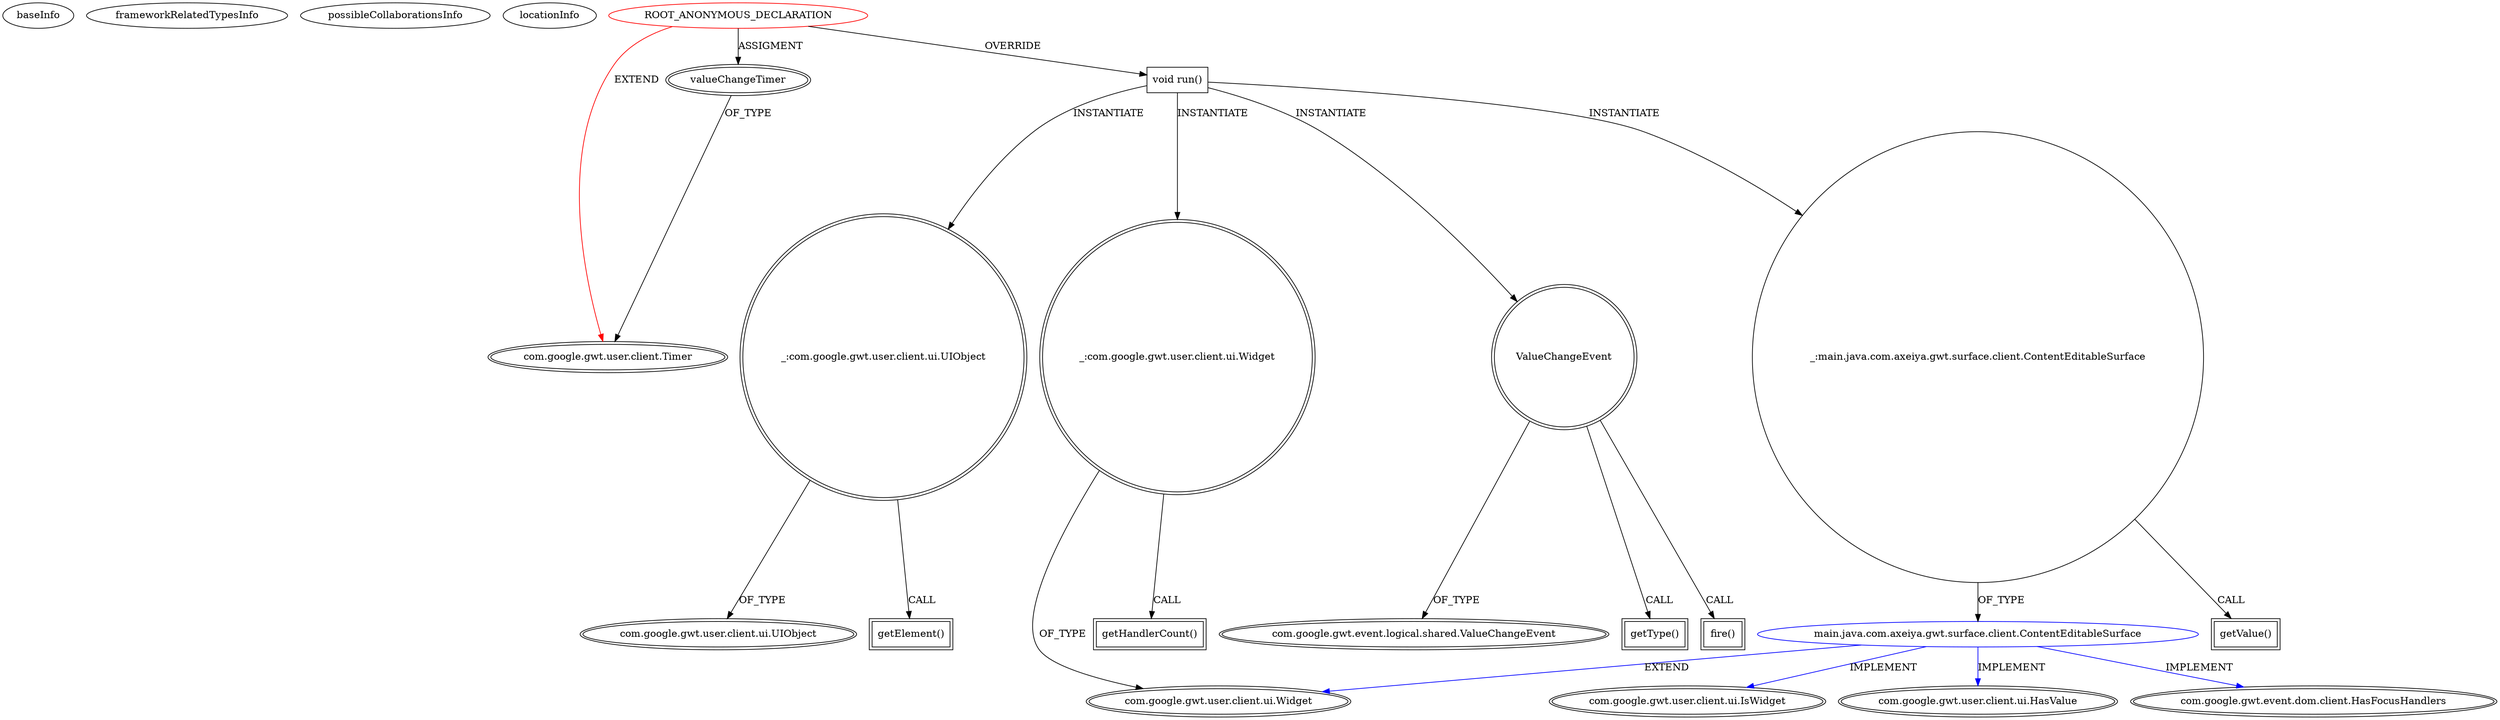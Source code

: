digraph {
baseInfo[graphId=1182,category="extension_graph",isAnonymous=true,possibleRelation=true]
frameworkRelatedTypesInfo[0="com.google.gwt.user.client.Timer"]
possibleCollaborationsInfo[0="1182~OVERRIDING_METHOD_DECLARATION-METHOD_CALL-~com.google.gwt.user.client.Timer ~com.google.gwt.user.client.ui.Widget com.google.gwt.user.client.ui.IsWidget com.google.gwt.user.client.ui.HasValue com.google.gwt.event.dom.client.HasFocusHandlers ~true~false"]
locationInfo[projectName="dapicard-gwt-surface",filePath="/dapicard-gwt-surface/gwt-surface-master/gwt-surface/src/main/java/com/axeiya/gwt/surface/client/ContentEditableSurface.java",contextSignature="ContentEditableSurface",graphId="1182"]
0[label="ROOT_ANONYMOUS_DECLARATION",vertexType="ROOT_ANONYMOUS_DECLARATION",isFrameworkType=false,color=red]
1[label="com.google.gwt.user.client.Timer",vertexType="FRAMEWORK_CLASS_TYPE",isFrameworkType=true,peripheries=2]
2[label="valueChangeTimer",vertexType="OUTSIDE_VARIABLE_EXPRESION",isFrameworkType=true,peripheries=2]
4[label="void run()",vertexType="OVERRIDING_METHOD_DECLARATION",isFrameworkType=false,shape=box]
5[label="_:com.google.gwt.user.client.ui.UIObject",vertexType="VARIABLE_EXPRESION",isFrameworkType=true,peripheries=2,shape=circle]
7[label="com.google.gwt.user.client.ui.UIObject",vertexType="FRAMEWORK_CLASS_TYPE",isFrameworkType=true,peripheries=2]
6[label="getElement()",vertexType="INSIDE_CALL",isFrameworkType=true,peripheries=2,shape=box]
8[label="_:com.google.gwt.user.client.ui.Widget",vertexType="VARIABLE_EXPRESION",isFrameworkType=true,peripheries=2,shape=circle]
10[label="com.google.gwt.user.client.ui.Widget",vertexType="FRAMEWORK_CLASS_TYPE",isFrameworkType=true,peripheries=2]
9[label="getHandlerCount()",vertexType="INSIDE_CALL",isFrameworkType=true,peripheries=2,shape=box]
11[label="ValueChangeEvent",vertexType="VARIABLE_EXPRESION",isFrameworkType=true,peripheries=2,shape=circle]
13[label="com.google.gwt.event.logical.shared.ValueChangeEvent",vertexType="FRAMEWORK_CLASS_TYPE",isFrameworkType=true,peripheries=2]
12[label="getType()",vertexType="INSIDE_CALL",isFrameworkType=true,peripheries=2,shape=box]
14[label="_:main.java.com.axeiya.gwt.surface.client.ContentEditableSurface",vertexType="VARIABLE_EXPRESION",isFrameworkType=false,shape=circle]
16[label="main.java.com.axeiya.gwt.surface.client.ContentEditableSurface",vertexType="REFERENCE_CLIENT_CLASS_DECLARATION",isFrameworkType=false,color=blue]
18[label="com.google.gwt.user.client.ui.IsWidget",vertexType="FRAMEWORK_INTERFACE_TYPE",isFrameworkType=true,peripheries=2]
19[label="com.google.gwt.user.client.ui.HasValue",vertexType="FRAMEWORK_INTERFACE_TYPE",isFrameworkType=true,peripheries=2]
20[label="com.google.gwt.event.dom.client.HasFocusHandlers",vertexType="FRAMEWORK_INTERFACE_TYPE",isFrameworkType=true,peripheries=2]
15[label="getValue()",vertexType="INSIDE_CALL",isFrameworkType=true,peripheries=2,shape=box]
22[label="fire()",vertexType="INSIDE_CALL",isFrameworkType=true,peripheries=2,shape=box]
0->1[label="EXTEND",color=red]
0->2[label="ASSIGMENT"]
2->1[label="OF_TYPE"]
0->4[label="OVERRIDE"]
4->5[label="INSTANTIATE"]
5->7[label="OF_TYPE"]
5->6[label="CALL"]
4->8[label="INSTANTIATE"]
8->10[label="OF_TYPE"]
8->9[label="CALL"]
4->11[label="INSTANTIATE"]
11->13[label="OF_TYPE"]
11->12[label="CALL"]
4->14[label="INSTANTIATE"]
16->10[label="EXTEND",color=blue]
16->18[label="IMPLEMENT",color=blue]
16->19[label="IMPLEMENT",color=blue]
16->20[label="IMPLEMENT",color=blue]
14->16[label="OF_TYPE"]
14->15[label="CALL"]
11->22[label="CALL"]
}
